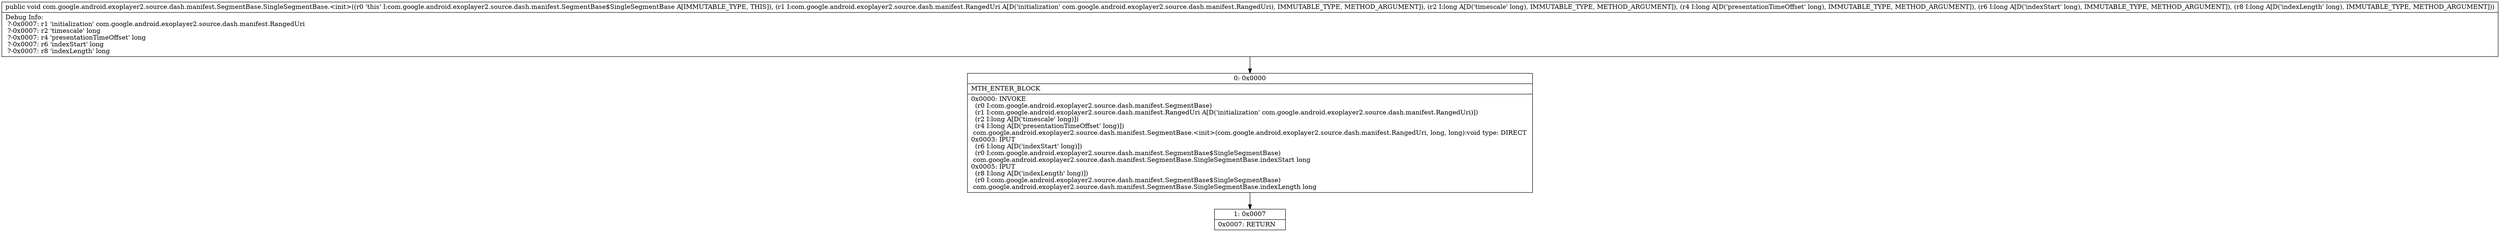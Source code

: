 digraph "CFG forcom.google.android.exoplayer2.source.dash.manifest.SegmentBase.SingleSegmentBase.\<init\>(Lcom\/google\/android\/exoplayer2\/source\/dash\/manifest\/RangedUri;JJJJ)V" {
Node_0 [shape=record,label="{0\:\ 0x0000|MTH_ENTER_BLOCK\l|0x0000: INVOKE  \l  (r0 I:com.google.android.exoplayer2.source.dash.manifest.SegmentBase)\l  (r1 I:com.google.android.exoplayer2.source.dash.manifest.RangedUri A[D('initialization' com.google.android.exoplayer2.source.dash.manifest.RangedUri)])\l  (r2 I:long A[D('timescale' long)])\l  (r4 I:long A[D('presentationTimeOffset' long)])\l com.google.android.exoplayer2.source.dash.manifest.SegmentBase.\<init\>(com.google.android.exoplayer2.source.dash.manifest.RangedUri, long, long):void type: DIRECT \l0x0003: IPUT  \l  (r6 I:long A[D('indexStart' long)])\l  (r0 I:com.google.android.exoplayer2.source.dash.manifest.SegmentBase$SingleSegmentBase)\l com.google.android.exoplayer2.source.dash.manifest.SegmentBase.SingleSegmentBase.indexStart long \l0x0005: IPUT  \l  (r8 I:long A[D('indexLength' long)])\l  (r0 I:com.google.android.exoplayer2.source.dash.manifest.SegmentBase$SingleSegmentBase)\l com.google.android.exoplayer2.source.dash.manifest.SegmentBase.SingleSegmentBase.indexLength long \l}"];
Node_1 [shape=record,label="{1\:\ 0x0007|0x0007: RETURN   \l}"];
MethodNode[shape=record,label="{public void com.google.android.exoplayer2.source.dash.manifest.SegmentBase.SingleSegmentBase.\<init\>((r0 'this' I:com.google.android.exoplayer2.source.dash.manifest.SegmentBase$SingleSegmentBase A[IMMUTABLE_TYPE, THIS]), (r1 I:com.google.android.exoplayer2.source.dash.manifest.RangedUri A[D('initialization' com.google.android.exoplayer2.source.dash.manifest.RangedUri), IMMUTABLE_TYPE, METHOD_ARGUMENT]), (r2 I:long A[D('timescale' long), IMMUTABLE_TYPE, METHOD_ARGUMENT]), (r4 I:long A[D('presentationTimeOffset' long), IMMUTABLE_TYPE, METHOD_ARGUMENT]), (r6 I:long A[D('indexStart' long), IMMUTABLE_TYPE, METHOD_ARGUMENT]), (r8 I:long A[D('indexLength' long), IMMUTABLE_TYPE, METHOD_ARGUMENT]))  | Debug Info:\l  ?\-0x0007: r1 'initialization' com.google.android.exoplayer2.source.dash.manifest.RangedUri\l  ?\-0x0007: r2 'timescale' long\l  ?\-0x0007: r4 'presentationTimeOffset' long\l  ?\-0x0007: r6 'indexStart' long\l  ?\-0x0007: r8 'indexLength' long\l}"];
MethodNode -> Node_0;
Node_0 -> Node_1;
}

